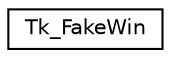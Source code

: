 digraph "Graphical Class Hierarchy"
{
  edge [fontname="Helvetica",fontsize="10",labelfontname="Helvetica",labelfontsize="10"];
  node [fontname="Helvetica",fontsize="10",shape=record];
  rankdir="LR";
  Node1 [label="Tk_FakeWin",height=0.2,width=0.4,color="black", fillcolor="white", style="filled",URL="$struct_tk___fake_win.html"];
}
